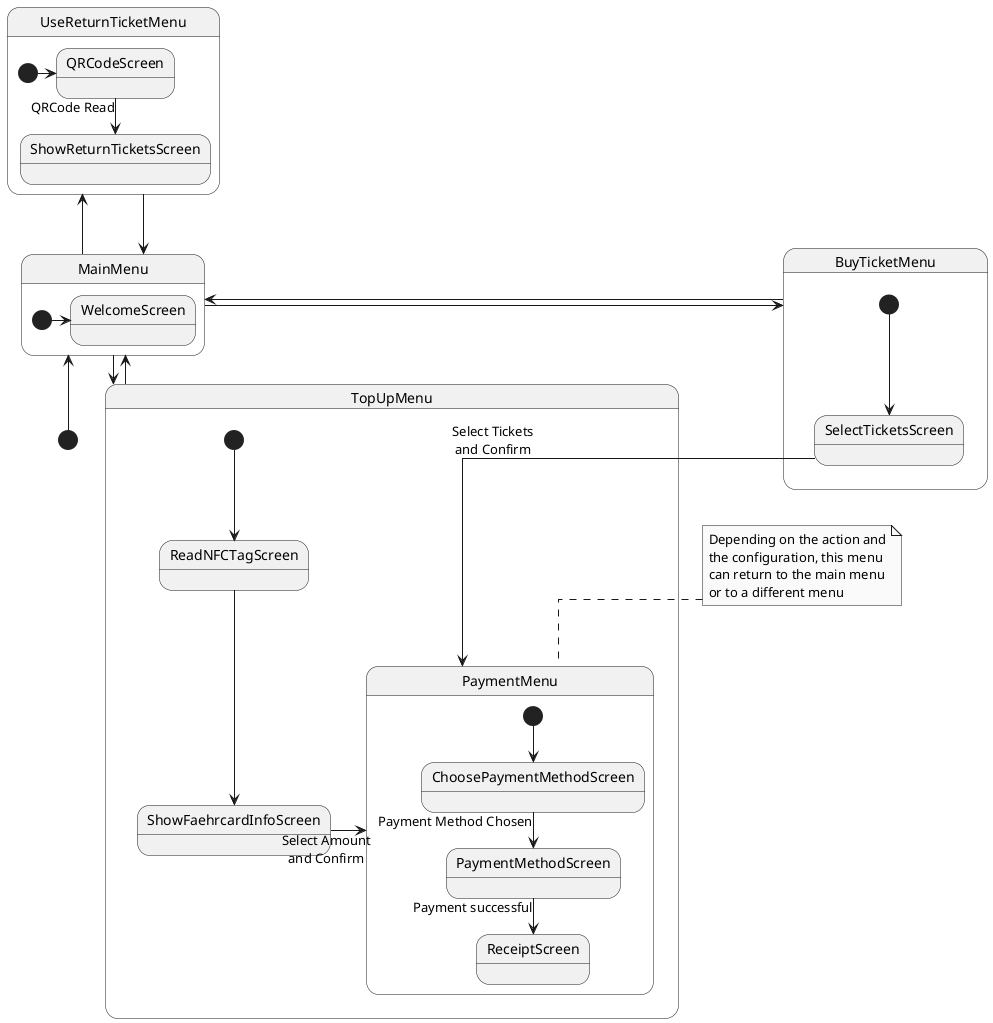 @startuml
skinparam linetype ortho
skinparam monochrome true
skinparam backgroundColor white
skinparam scale 200


state MainMenu {
    [*] -> WelcomeScreen
    'WelcomeScreen --> NotSellingTickets: Ticket Sales\ndisabled or\nOutside of\noperating hours
    'NotSellingTickets -left-> SellingTickets: Ticket Sale enabled
}

[*] --up> MainMenu

state TopUpMenu {
    [*] --> ReadNFCTagScreen
    ReadNFCTagScreen --> ShowFaehrcardInfoScreen
    ' ShowFaehrcardInfoScreen --> MainMenu : Return Button
    ' ReadNFCTagScreen -> MainMenu : Return Button
    ShowFaehrcardInfoScreen -> PaymentMenu: Select Amount\nand Confirm
}

'TopUpMenu --> MainMenu: Timeout after 60s

'TopUpMenu -> MainMenu: Timeout 60s,\nReturn Button,\nSuccessful Payment

MainMenu --> TopUpMenu
TopUpMenu -up-> MainMenu


state BuyTicketMenu {
    [*] --> SelectTicketsScreen
    SelectTicketsScreen --> PaymentMenu: Select Tickets\nand Confirm
    ' SelectTicketsScreen -> MainMenu: Return Button
}

'BuyTicketMenu -> MainMenu: Timeout after 60s

MainMenu -> BuyTicketMenu
BuyTicketMenu -> MainMenu

state UseReturnTicketMenu {
    [*] -> QRCodeScreen
    'QRCodeScreen --> MainMenu: Return Button
    QRCodeScreen --> ShowReturnTicketsScreen: QRCode Read
    ' QRCodeScreen --> MainMenu: Back to Main Menu Button
}
UseReturnTicketMenu -up-> MainMenu
MainMenu --up> UseReturnTicketMenu

state PaymentMenu {
    [*] --> ChoosePaymentMethodScreen
    'ChoosePaymentMethodScreen -->  [*]: Return Button
    ChoosePaymentMethodScreen --> PaymentMethodScreen: Payment Method Chosen
    PaymentMethodScreen --> ReceiptScreen: Payment successful
}

note top of PaymentMenu: Depending on the action and\nthe configuration, this menu\ncan return to the main menu\nor to a different menu


@enduml